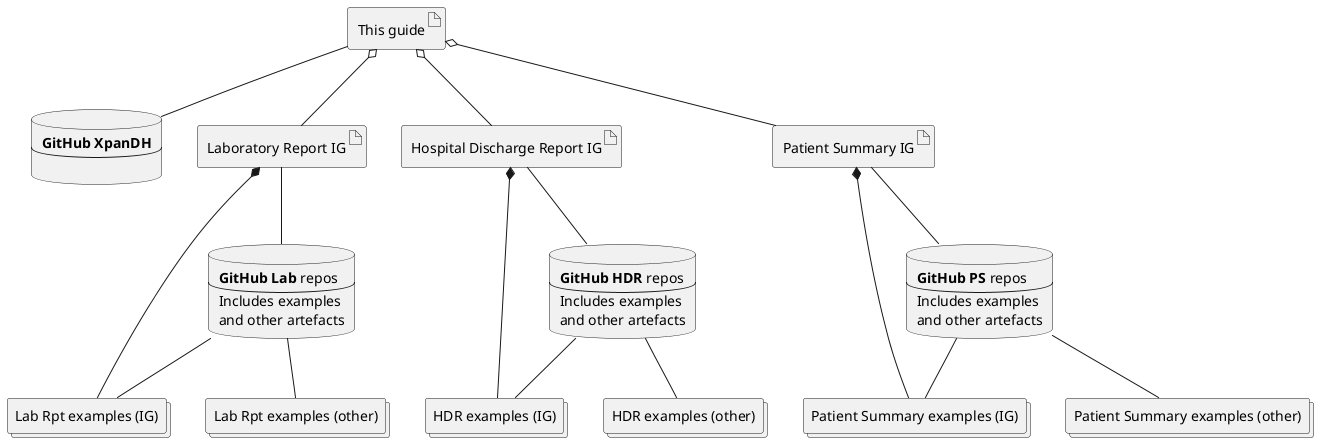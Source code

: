 @startuml


database GitHubLab [
<b>GitHub Lab</b> repos
----
Includes examples
and other artefacts
]

database GitHubHDR [
<b>GitHub HDR</b> repos
----
Includes examples
and other artefacts
]

database GitHubPs [
<b>GitHub PS</b> repos
----
Includes examples
and other artefacts
]

database GitHubXph [
<b>GitHub XpanDH</b>
----

]

collections PatientSummaryIg [
Patient Summary examples (IG)
]

collections PatientSummary [
Patient Summary examples (other)
]

collections LabReportIg [
Lab Rpt examples (IG)
]

collections LabReport [
Lab Rpt examples (other)
]

collections HDRIg [
HDR examples (IG)
]

collections HDR [
HDR examples (other)
]


artifact "This guide"
artifact "Laboratory Report IG"
artifact "Hospital Discharge Report IG"
artifact "Patient Summary IG"


"This guide" -- GitHubXph 
"This guide" o-- "Laboratory Report IG"
"This guide" o-- "Hospital Discharge Report IG"
"This guide" o-- "Patient Summary IG"


"Patient Summary IG" -- GitHubPs 
"Patient Summary IG" *-- PatientSummaryIg 
GitHubPs -- PatientSummary 
GitHubPs -- PatientSummaryIg

"Laboratory Report IG" -- GitHubLab 
"Laboratory Report IG" *-- LabReportIg 
GitHubLab -- LabReport 
GitHubLab -- LabReportIg

"Hospital Discharge Report IG" -- GitHubHDR
"Hospital Discharge Report IG" *-- HDRIg
GitHubHDR -- HDR
GitHubHDR -- HDRIg


url of "Patient Summary IG" is  [[https://build.fhir.org/ig/hl7-eu/xpandh-ps]]
url of "Laboratory Report IG" is  [[https://build.fhir.org/ig/hl7-eu/xpandh-lab]]
url of "Hospital Discharge Report IG" is  [[https://build.fhir.org/ig/hl7-eu/xpandh-hdr]]

url of GitHubHDR is  [[https://github.com/hl7-eu/xpandh-hdr]]
url of GitHubLab is  [[https://github.com/hl7-eu/xpandh-lab]]
url of GitHubPs is  [[https://github.com/hl7-eu/xpandh-ps]]
url of GitHubXph is  [[https://github.com/hl7-eu/xpandh]]


@enduml